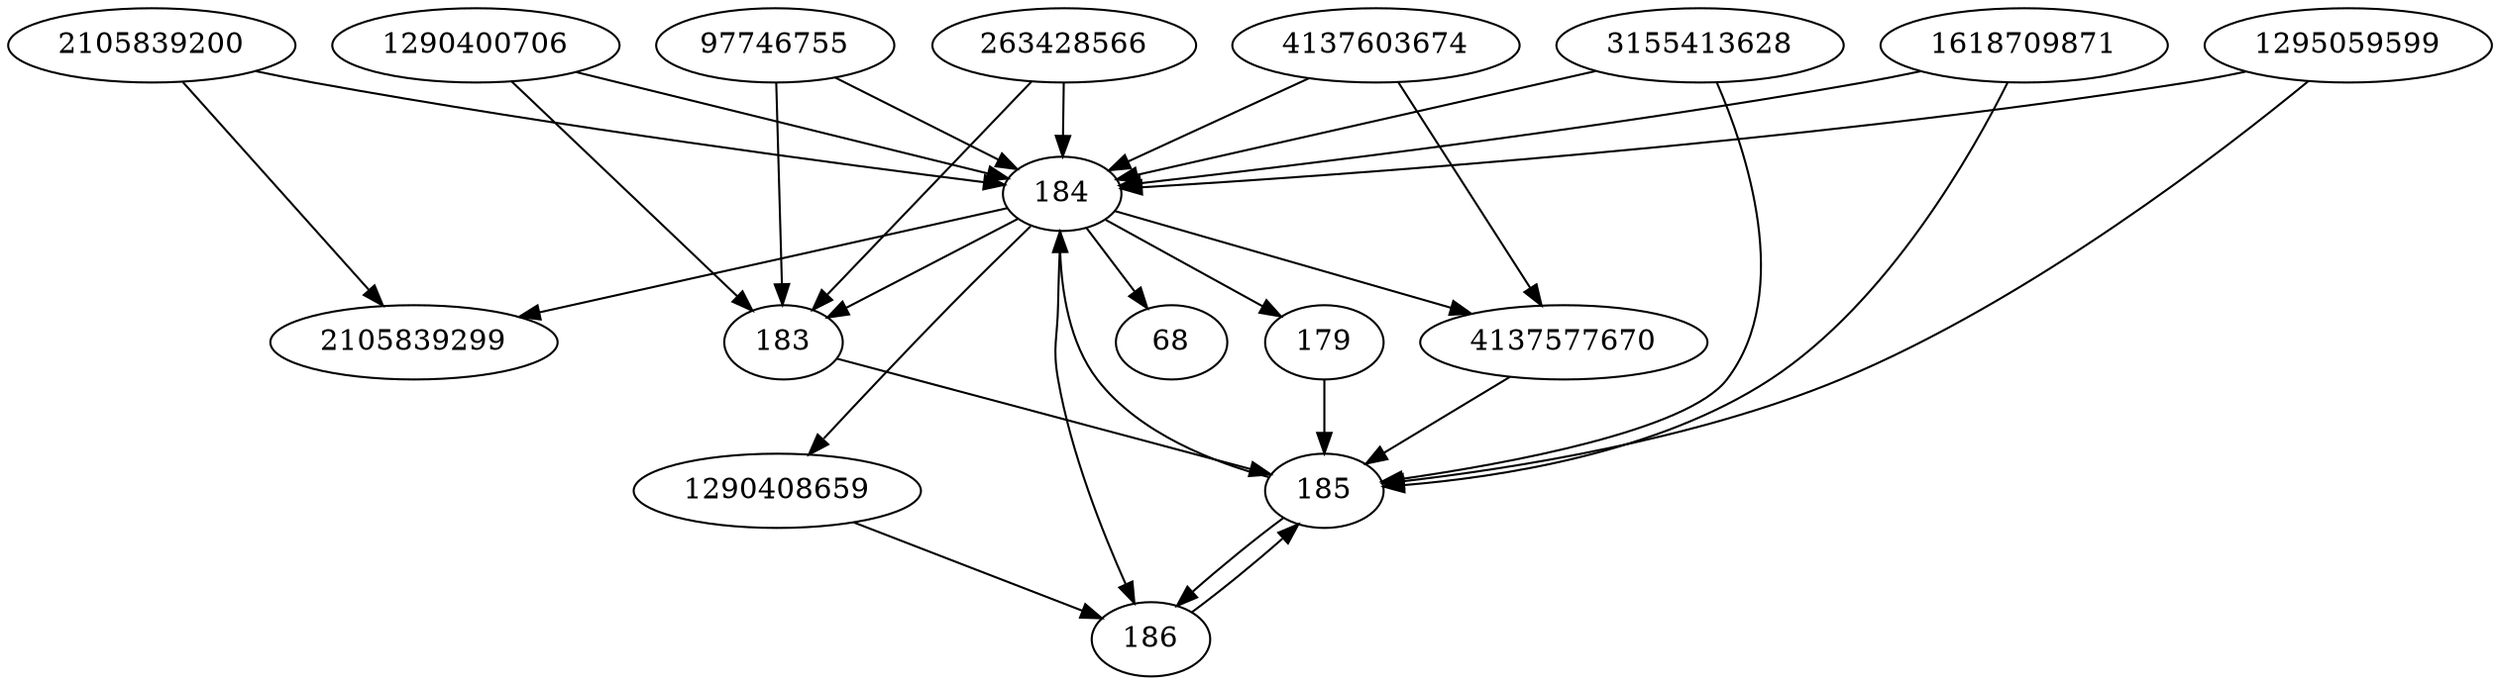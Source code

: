 strict digraph  {
2105839200;
1290400706;
97746755;
68;
2105839299;
4137577670;
1618709871;
1295059599;
179;
1290408659;
4137603674;
263428566;
183;
184;
185;
186;
3155413628;
2105839200 -> 184;
2105839200 -> 2105839299;
1290400706 -> 183;
1290400706 -> 184;
97746755 -> 183;
97746755 -> 184;
4137577670 -> 185;
1618709871 -> 184;
1618709871 -> 185;
1295059599 -> 184;
1295059599 -> 185;
179 -> 185;
1290408659 -> 186;
4137603674 -> 4137577670;
4137603674 -> 184;
263428566 -> 183;
263428566 -> 184;
183 -> 185;
184 -> 179;
184 -> 186;
184 -> 183;
184 -> 2105839299;
184 -> 4137577670;
184 -> 1290408659;
184 -> 68;
185 -> 186;
185 -> 184;
186 -> 185;
3155413628 -> 184;
3155413628 -> 185;
}
